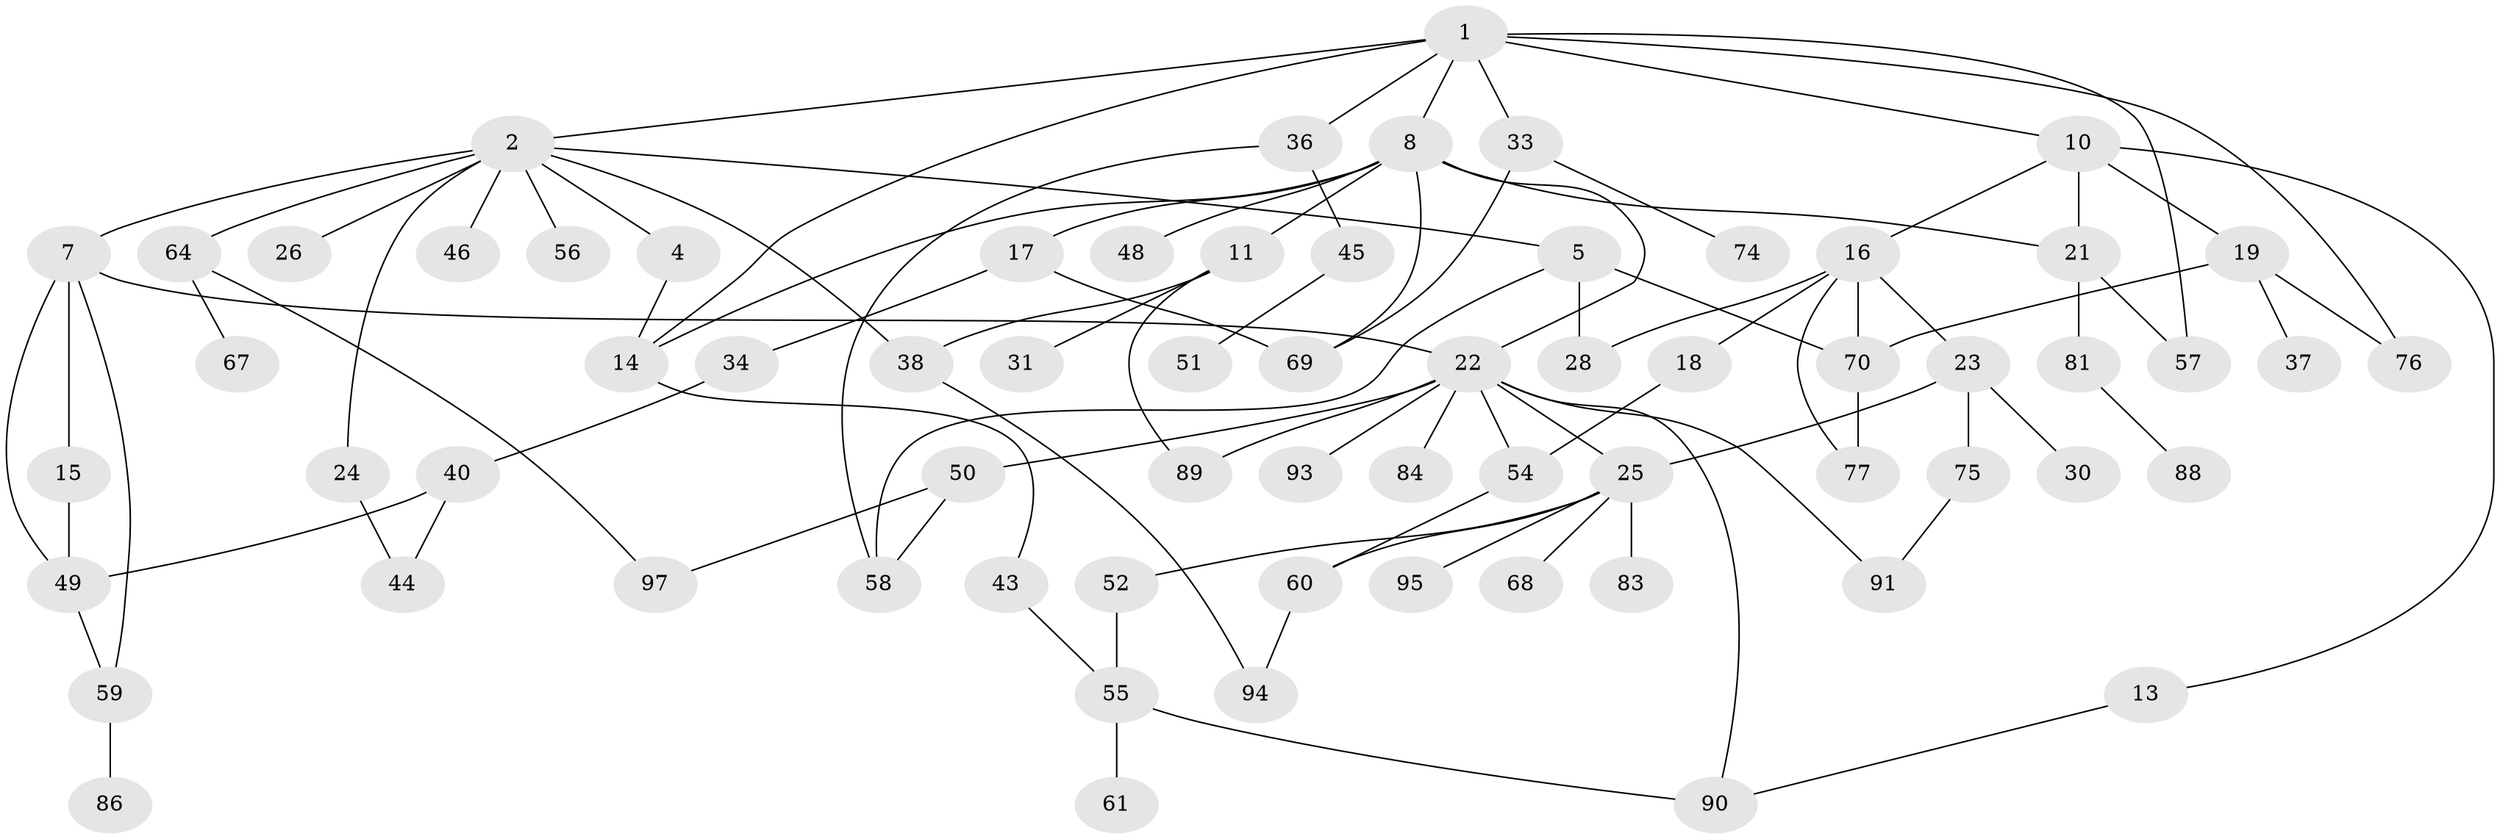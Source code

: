 // original degree distribution, {5: 0.07216494845360824, 4: 0.1134020618556701, 8: 0.010309278350515464, 2: 0.31958762886597936, 3: 0.16494845360824742, 6: 0.020618556701030927, 7: 0.030927835051546393, 1: 0.26804123711340205}
// Generated by graph-tools (version 1.1) at 2025/10/02/27/25 16:10:54]
// undirected, 68 vertices, 96 edges
graph export_dot {
graph [start="1"]
  node [color=gray90,style=filled];
  1 [super="+6"];
  2 [super="+3"];
  4;
  5 [super="+87"];
  7 [super="+9"];
  8 [super="+12"];
  10 [super="+62"];
  11 [super="+53"];
  13;
  14 [super="+42"];
  15 [super="+32"];
  16 [super="+20"];
  17 [super="+39"];
  18 [super="+27"];
  19 [super="+47"];
  21 [super="+29"];
  22 [super="+41"];
  23 [super="+96"];
  24 [super="+85"];
  25 [super="+35"];
  26;
  28;
  30;
  31 [super="+63"];
  33 [super="+72"];
  34;
  36;
  37;
  38 [super="+66"];
  40 [super="+80"];
  43;
  44 [super="+65"];
  45;
  46;
  48;
  49 [super="+73"];
  50 [super="+78"];
  51;
  52;
  54 [super="+79"];
  55 [super="+82"];
  56;
  57;
  58;
  59;
  60;
  61;
  64;
  67;
  68;
  69 [super="+92"];
  70 [super="+71"];
  74;
  75;
  76;
  77;
  81;
  83;
  84;
  86;
  88;
  89;
  90;
  91;
  93;
  94;
  95;
  97;
  1 -- 2;
  1 -- 8;
  1 -- 10;
  1 -- 76;
  1 -- 33;
  1 -- 36;
  1 -- 57;
  1 -- 14;
  2 -- 4;
  2 -- 46;
  2 -- 64;
  2 -- 5;
  2 -- 7;
  2 -- 56;
  2 -- 24;
  2 -- 26;
  2 -- 38;
  4 -- 14;
  5 -- 70;
  5 -- 58;
  5 -- 28;
  7 -- 59;
  7 -- 49;
  7 -- 15;
  7 -- 22;
  8 -- 11;
  8 -- 48;
  8 -- 69;
  8 -- 21;
  8 -- 17;
  8 -- 14;
  8 -- 22;
  10 -- 13;
  10 -- 16;
  10 -- 19 [weight=2];
  10 -- 21 [weight=2];
  11 -- 31;
  11 -- 38;
  11 -- 89;
  13 -- 90;
  14 -- 43;
  15 -- 49;
  16 -- 18;
  16 -- 28;
  16 -- 77;
  16 -- 23 [weight=2];
  16 -- 70;
  17 -- 34;
  17 -- 69;
  18 -- 54;
  19 -- 37;
  19 -- 76;
  19 -- 70;
  21 -- 81;
  21 -- 57;
  22 -- 25;
  22 -- 84;
  22 -- 89;
  22 -- 54;
  22 -- 50;
  22 -- 90;
  22 -- 91;
  22 -- 93;
  23 -- 30;
  23 -- 75;
  23 -- 25;
  24 -- 44;
  25 -- 52;
  25 -- 68;
  25 -- 83;
  25 -- 95;
  25 -- 60;
  33 -- 74;
  33 -- 69;
  34 -- 40;
  36 -- 45;
  36 -- 58;
  38 -- 94;
  40 -- 44;
  40 -- 49;
  43 -- 55;
  45 -- 51;
  49 -- 59;
  50 -- 97;
  50 -- 58;
  52 -- 55;
  54 -- 60;
  55 -- 61;
  55 -- 90;
  59 -- 86;
  60 -- 94;
  64 -- 67;
  64 -- 97;
  70 -- 77;
  75 -- 91;
  81 -- 88;
}
